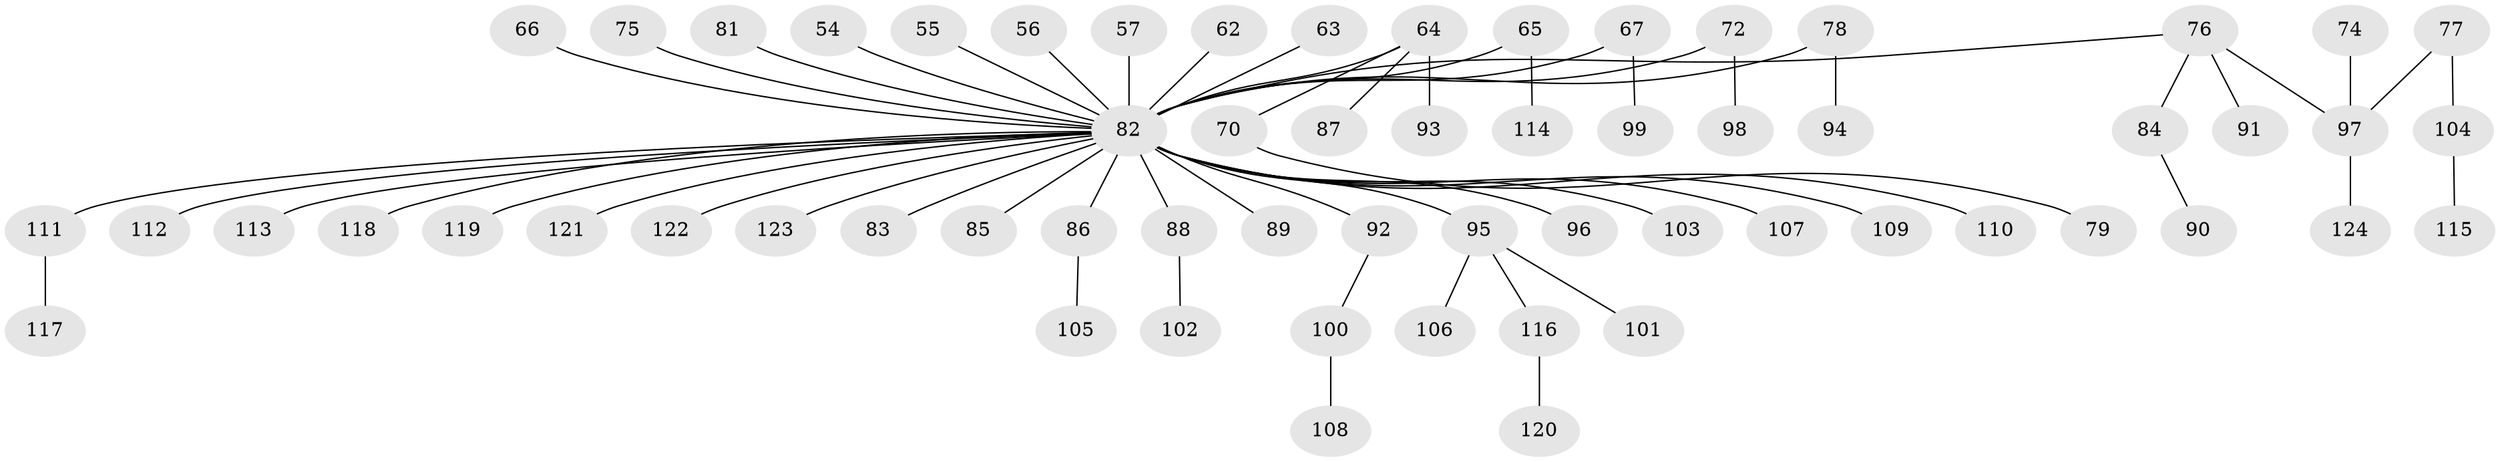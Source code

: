 // original degree distribution, {6: 0.024193548387096774, 4: 0.06451612903225806, 7: 0.024193548387096774, 1: 0.5080645161290323, 3: 0.0967741935483871, 2: 0.2661290322580645, 5: 0.016129032258064516}
// Generated by graph-tools (version 1.1) at 2025/55/03/04/25 21:55:41]
// undirected, 62 vertices, 61 edges
graph export_dot {
graph [start="1"]
  node [color=gray90,style=filled];
  54;
  55;
  56 [super="+51"];
  57;
  62;
  63;
  64 [super="+61"];
  65;
  66;
  67;
  70;
  72 [super="+25"];
  74;
  75;
  76 [super="+46+58"];
  77;
  78;
  79;
  81;
  82 [super="+10+12+6+18+50+36+27+29+30+9+31+17+21+22+33+37+39+53+40+38+41+42+73+80"];
  83;
  84;
  85;
  86;
  87;
  88;
  89;
  90;
  91;
  92;
  93;
  94;
  95;
  96;
  97 [super="+71"];
  98;
  99;
  100;
  101;
  102;
  103;
  104;
  105;
  106;
  107;
  108;
  109;
  110;
  111 [super="+49+68"];
  112 [super="+43"];
  113;
  114;
  115;
  116;
  117;
  118;
  119;
  120;
  121;
  122;
  123;
  124;
  54 -- 82;
  55 -- 82;
  56 -- 82;
  57 -- 82;
  62 -- 82;
  63 -- 82;
  64 -- 82;
  64 -- 70;
  64 -- 87;
  64 -- 93;
  65 -- 114;
  65 -- 82;
  66 -- 82;
  67 -- 99;
  67 -- 82;
  70 -- 79;
  72 -- 98;
  72 -- 82;
  74 -- 97;
  75 -- 82;
  76 -- 84;
  76 -- 91;
  76 -- 97;
  76 -- 82;
  77 -- 104;
  77 -- 97;
  78 -- 94;
  78 -- 82;
  81 -- 82;
  82 -- 121;
  82 -- 123;
  82 -- 110;
  82 -- 96;
  82 -- 111;
  82 -- 89;
  82 -- 122;
  82 -- 118;
  82 -- 119;
  82 -- 107;
  82 -- 113;
  82 -- 83;
  82 -- 85;
  82 -- 86;
  82 -- 88;
  82 -- 92;
  82 -- 95;
  82 -- 109;
  82 -- 112;
  82 -- 103;
  84 -- 90;
  86 -- 105;
  88 -- 102;
  92 -- 100;
  95 -- 101;
  95 -- 106;
  95 -- 116;
  97 -- 124;
  100 -- 108;
  104 -- 115;
  111 -- 117;
  116 -- 120;
}
